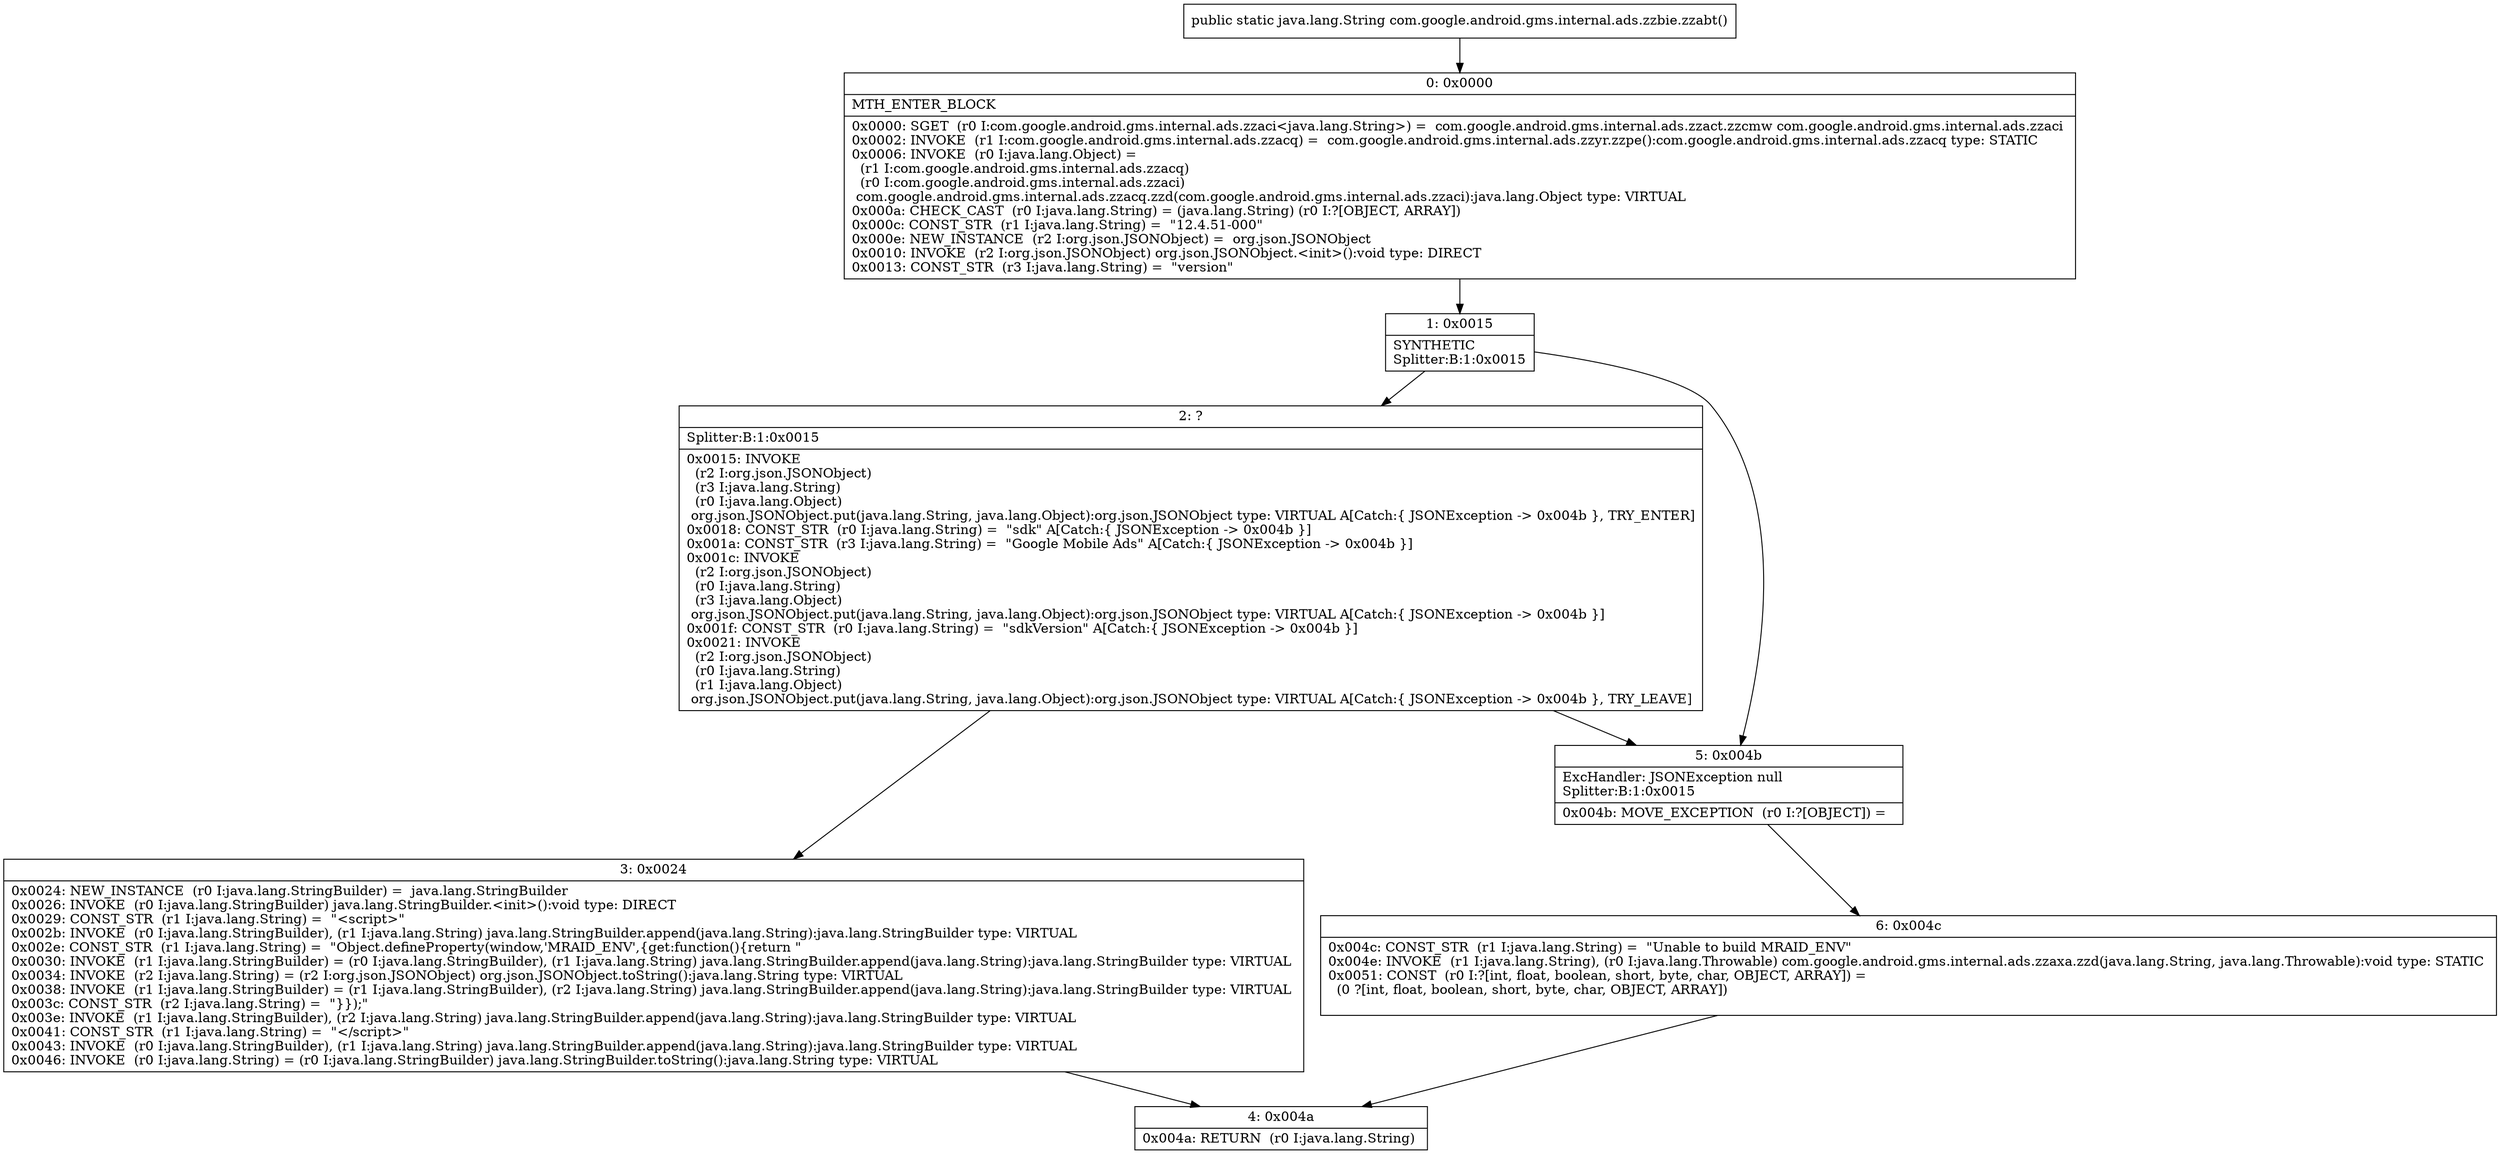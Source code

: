 digraph "CFG forcom.google.android.gms.internal.ads.zzbie.zzabt()Ljava\/lang\/String;" {
Node_0 [shape=record,label="{0\:\ 0x0000|MTH_ENTER_BLOCK\l|0x0000: SGET  (r0 I:com.google.android.gms.internal.ads.zzaci\<java.lang.String\>) =  com.google.android.gms.internal.ads.zzact.zzcmw com.google.android.gms.internal.ads.zzaci \l0x0002: INVOKE  (r1 I:com.google.android.gms.internal.ads.zzacq) =  com.google.android.gms.internal.ads.zzyr.zzpe():com.google.android.gms.internal.ads.zzacq type: STATIC \l0x0006: INVOKE  (r0 I:java.lang.Object) = \l  (r1 I:com.google.android.gms.internal.ads.zzacq)\l  (r0 I:com.google.android.gms.internal.ads.zzaci)\l com.google.android.gms.internal.ads.zzacq.zzd(com.google.android.gms.internal.ads.zzaci):java.lang.Object type: VIRTUAL \l0x000a: CHECK_CAST  (r0 I:java.lang.String) = (java.lang.String) (r0 I:?[OBJECT, ARRAY]) \l0x000c: CONST_STR  (r1 I:java.lang.String) =  \"12.4.51\-000\" \l0x000e: NEW_INSTANCE  (r2 I:org.json.JSONObject) =  org.json.JSONObject \l0x0010: INVOKE  (r2 I:org.json.JSONObject) org.json.JSONObject.\<init\>():void type: DIRECT \l0x0013: CONST_STR  (r3 I:java.lang.String) =  \"version\" \l}"];
Node_1 [shape=record,label="{1\:\ 0x0015|SYNTHETIC\lSplitter:B:1:0x0015\l}"];
Node_2 [shape=record,label="{2\:\ ?|Splitter:B:1:0x0015\l|0x0015: INVOKE  \l  (r2 I:org.json.JSONObject)\l  (r3 I:java.lang.String)\l  (r0 I:java.lang.Object)\l org.json.JSONObject.put(java.lang.String, java.lang.Object):org.json.JSONObject type: VIRTUAL A[Catch:\{ JSONException \-\> 0x004b \}, TRY_ENTER]\l0x0018: CONST_STR  (r0 I:java.lang.String) =  \"sdk\" A[Catch:\{ JSONException \-\> 0x004b \}]\l0x001a: CONST_STR  (r3 I:java.lang.String) =  \"Google Mobile Ads\" A[Catch:\{ JSONException \-\> 0x004b \}]\l0x001c: INVOKE  \l  (r2 I:org.json.JSONObject)\l  (r0 I:java.lang.String)\l  (r3 I:java.lang.Object)\l org.json.JSONObject.put(java.lang.String, java.lang.Object):org.json.JSONObject type: VIRTUAL A[Catch:\{ JSONException \-\> 0x004b \}]\l0x001f: CONST_STR  (r0 I:java.lang.String) =  \"sdkVersion\" A[Catch:\{ JSONException \-\> 0x004b \}]\l0x0021: INVOKE  \l  (r2 I:org.json.JSONObject)\l  (r0 I:java.lang.String)\l  (r1 I:java.lang.Object)\l org.json.JSONObject.put(java.lang.String, java.lang.Object):org.json.JSONObject type: VIRTUAL A[Catch:\{ JSONException \-\> 0x004b \}, TRY_LEAVE]\l}"];
Node_3 [shape=record,label="{3\:\ 0x0024|0x0024: NEW_INSTANCE  (r0 I:java.lang.StringBuilder) =  java.lang.StringBuilder \l0x0026: INVOKE  (r0 I:java.lang.StringBuilder) java.lang.StringBuilder.\<init\>():void type: DIRECT \l0x0029: CONST_STR  (r1 I:java.lang.String) =  \"\<script\>\" \l0x002b: INVOKE  (r0 I:java.lang.StringBuilder), (r1 I:java.lang.String) java.lang.StringBuilder.append(java.lang.String):java.lang.StringBuilder type: VIRTUAL \l0x002e: CONST_STR  (r1 I:java.lang.String) =  \"Object.defineProperty(window,'MRAID_ENV',\{get:function()\{return \" \l0x0030: INVOKE  (r1 I:java.lang.StringBuilder) = (r0 I:java.lang.StringBuilder), (r1 I:java.lang.String) java.lang.StringBuilder.append(java.lang.String):java.lang.StringBuilder type: VIRTUAL \l0x0034: INVOKE  (r2 I:java.lang.String) = (r2 I:org.json.JSONObject) org.json.JSONObject.toString():java.lang.String type: VIRTUAL \l0x0038: INVOKE  (r1 I:java.lang.StringBuilder) = (r1 I:java.lang.StringBuilder), (r2 I:java.lang.String) java.lang.StringBuilder.append(java.lang.String):java.lang.StringBuilder type: VIRTUAL \l0x003c: CONST_STR  (r2 I:java.lang.String) =  \"\}\});\" \l0x003e: INVOKE  (r1 I:java.lang.StringBuilder), (r2 I:java.lang.String) java.lang.StringBuilder.append(java.lang.String):java.lang.StringBuilder type: VIRTUAL \l0x0041: CONST_STR  (r1 I:java.lang.String) =  \"\<\/script\>\" \l0x0043: INVOKE  (r0 I:java.lang.StringBuilder), (r1 I:java.lang.String) java.lang.StringBuilder.append(java.lang.String):java.lang.StringBuilder type: VIRTUAL \l0x0046: INVOKE  (r0 I:java.lang.String) = (r0 I:java.lang.StringBuilder) java.lang.StringBuilder.toString():java.lang.String type: VIRTUAL \l}"];
Node_4 [shape=record,label="{4\:\ 0x004a|0x004a: RETURN  (r0 I:java.lang.String) \l}"];
Node_5 [shape=record,label="{5\:\ 0x004b|ExcHandler: JSONException null\lSplitter:B:1:0x0015\l|0x004b: MOVE_EXCEPTION  (r0 I:?[OBJECT]) =  \l}"];
Node_6 [shape=record,label="{6\:\ 0x004c|0x004c: CONST_STR  (r1 I:java.lang.String) =  \"Unable to build MRAID_ENV\" \l0x004e: INVOKE  (r1 I:java.lang.String), (r0 I:java.lang.Throwable) com.google.android.gms.internal.ads.zzaxa.zzd(java.lang.String, java.lang.Throwable):void type: STATIC \l0x0051: CONST  (r0 I:?[int, float, boolean, short, byte, char, OBJECT, ARRAY]) = \l  (0 ?[int, float, boolean, short, byte, char, OBJECT, ARRAY])\l \l}"];
MethodNode[shape=record,label="{public static java.lang.String com.google.android.gms.internal.ads.zzbie.zzabt() }"];
MethodNode -> Node_0;
Node_0 -> Node_1;
Node_1 -> Node_2;
Node_1 -> Node_5;
Node_2 -> Node_3;
Node_2 -> Node_5;
Node_3 -> Node_4;
Node_5 -> Node_6;
Node_6 -> Node_4;
}

